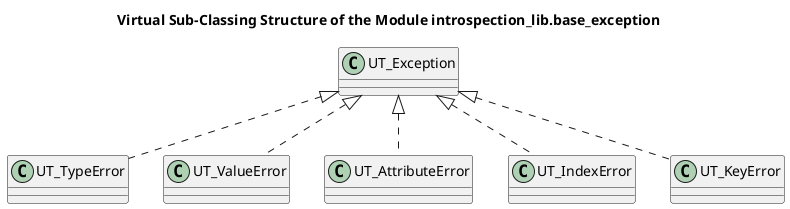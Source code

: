 @startuml classes_virtual

title Virtual Sub-Classing Structure of the Module introspection_lib.base_exception

class UT_Exception

class UT_TypeError

UT_Exception <|.. UT_TypeError

class UT_ValueError

UT_Exception <|.. UT_ValueError

class UT_AttributeError

UT_Exception <|.. UT_AttributeError

class UT_IndexError

UT_Exception <|.. UT_IndexError

class UT_KeyError

UT_Exception <|.. UT_KeyError

@enduml